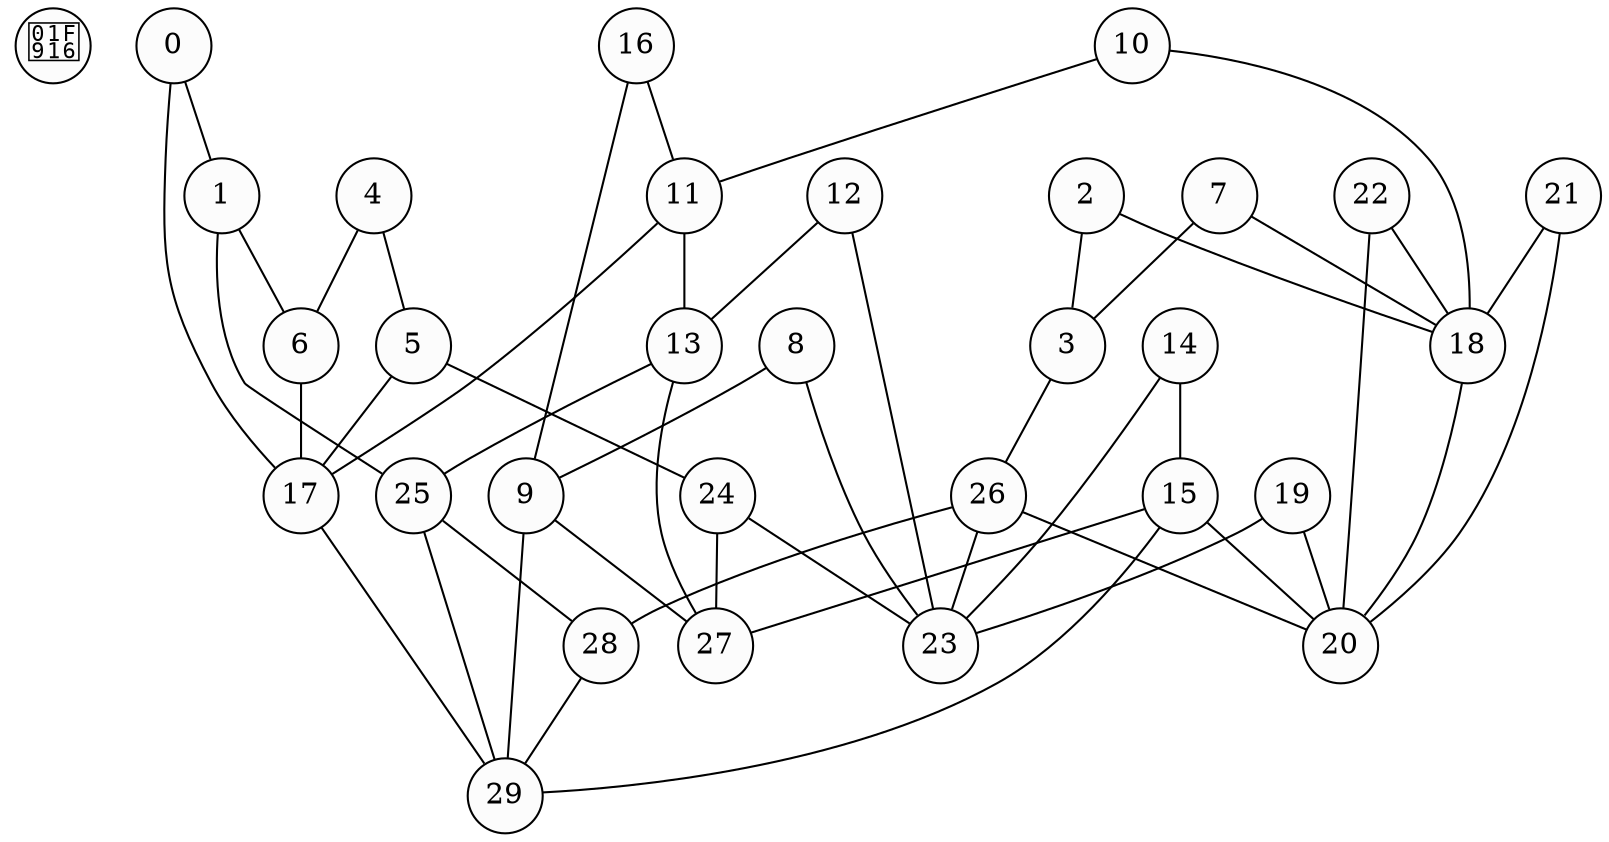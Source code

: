 strict graph {
node [shape=circle style=filled fillcolor=gray99 width=0.5 fixedsize=shape]
🤖 [id="robot_begins" fontsize=23]
0 [id="id0"]
1 [id="id1"]
2 [id="id2"]
3 [id="id3"]
4 [id="id4"]
5 [id="id5"]
6 [id="id6"]
7 [id="id7"]
8 [id="id8"]
9 [id="id9"]
10 [id="id10"]
11 [id="id11"]
12 [id="id12"]
13 [id="id13"]
14 [id="id14"]
15 [id="id15"]
16 [id="id16"]
17 [id="id17"]
18 [id="id18"]
19 [id="id19"]
20 [id="id20"]
21 [id="id21"]
22 [id="id22"]
23 [id="id23"]
24 [id="id24"]
25 [id="id25"]
26 [id="id26"]
27 [id="id27"]
28 [id="id28"]
29 [id="id29"]
0 -- 1 [class="_0_ _1_"]
2 -- 3 [class="_2_ _3_"]
4 -- 5 [class="_4_ _5_"]
4 -- 6 [class="_4_ _6_"]
7 -- 3 [class="_7_ _3_"]
8 -- 9 [class="_8_ _9_"]
10 -- 11 [class="_10_ _11_"]
12 -- 13 [class="_12_ _13_"]
14 -- 15 [class="_14_ _15_"]
16 -- 9 [class="_16_ _9_"]
16 -- 11 [class="_16_ _11_"]
0 -- 17 [class="_0_ _17_"]
2 -- 18 [class="_2_ _18_"]
7 -- 18 [class="_7_ _18_"]
10 -- 18 [class="_10_ _18_"]
19 -- 20 [class="_19_ _20_"]
21 -- 18 [class="_21_ _18_"]
21 -- 20 [class="_21_ _20_"]
22 -- 18 [class="_22_ _18_"]
22 -- 20 [class="_22_ _20_"]
8 -- 23 [class="_8_ _23_"]
12 -- 23 [class="_12_ _23_"]
14 -- 23 [class="_14_ _23_"]
19 -- 23 [class="_19_ _23_"]
1 -- 6 [class="_1_ _6_"]
1 -- 25 [class="_1_ _25_"]
3 -- 26 [class="_3_ _26_"]
5 -- 24 [class="_5_ _24_"]
5 -- 17 [class="_5_ _17_"]
6 -- 17 [class="_6_ _17_"]
9 -- 27 [class="_9_ _27_"]
11 -- 13 [class="_11_ _13_"]
13 -- 25 [class="_13_ _25_"]
13 -- 27 [class="_13_ _27_"]
15 -- 27 [class="_15_ _27_"]
24 -- 27 [class="_24_ _27_"]
25 -- 28 [class="_25_ _28_"]
26 -- 28 [class="_26_ _28_"]
11 -- 17 [class="_11_ _17_"]
9 -- 29 [class="_9_ _29_"]
15 -- 20 [class="_15_ _20_"]
15 -- 29 [class="_15_ _29_"]
25 -- 29 [class="_25_ _29_"]
26 -- 20 [class="_26_ _20_"]
28 -- 29 [class="_28_ _29_"]
28 -- 29 [class="_28_ _29_"]
24 -- 23 [class="_24_ _23_"]
24 -- 23 [class="_24_ _23_"]
26 -- 23 [class="_26_ _23_"]
17 -- 29 [class="_17_ _29_"]
18 -- 20 [class="_18_ _20_"]
}
